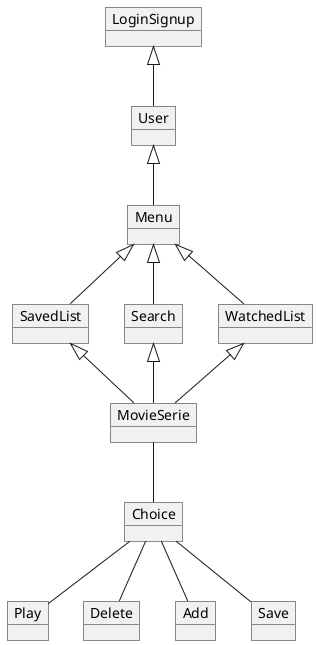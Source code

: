 @startuml
'https://plantuml.com/object-diagram

object LoginSignup
object Menu
object User
object MovieSerie
object SavedList
object Search
object WatchedList
object Play
object Delete
object Add
object Choice
object Save

LoginSignup <|-- User

User <|-- Menu
'Search <|-- Menu

Menu <|-- SavedList
Menu <|-- WatchedList
Menu <|-- Search

'Saved <|- MovieSerie

'Watched <|- MovieSerie

'Delete' <|- MovieSerie

MovieSerie -- Choice
Search <|-- MovieSerie
WatchedList <|-- MovieSerie
SavedList <|-- MovieSerie

Choice-- Play
Choice -- Save
Choice-- Delete
Choice -- Add

'Play-- WatchedList
'Play *-- SavedList

'Menu <|-- Saved
'Menu <|-- Watched
'Menu <|-- Delete
'Menu <|-- Search




@enduml